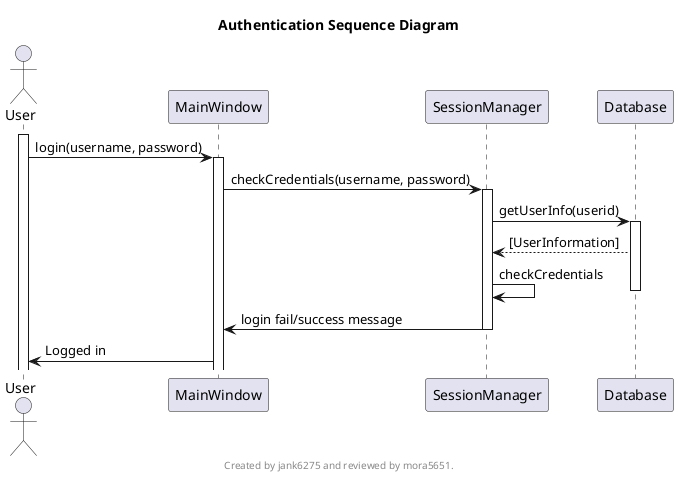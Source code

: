 @startuml
scale max 800*600
title Authentication Sequence Diagram
footer 
Created by jank6275 and reviewed by mora5651.
endfooter


actor User
activate User
User -> MainWindow : login(username, password)
activate MainWindow

boundary MainWindow
MainWindow -> SessionManager : checkCredentials(username, password)
activate SessionManager

entity SessionManager
SessionManager -> Database : getUserInfo(userid)
activate Database

database Database
Database --> SessionManager : [UserInformation]
SessionManager -> SessionManager : checkCredentials
deactivate Database
SessionManager -> MainWindow : login fail/success message
deactivate SessionManager
MainWindow -> User : Logged in

@enduml
